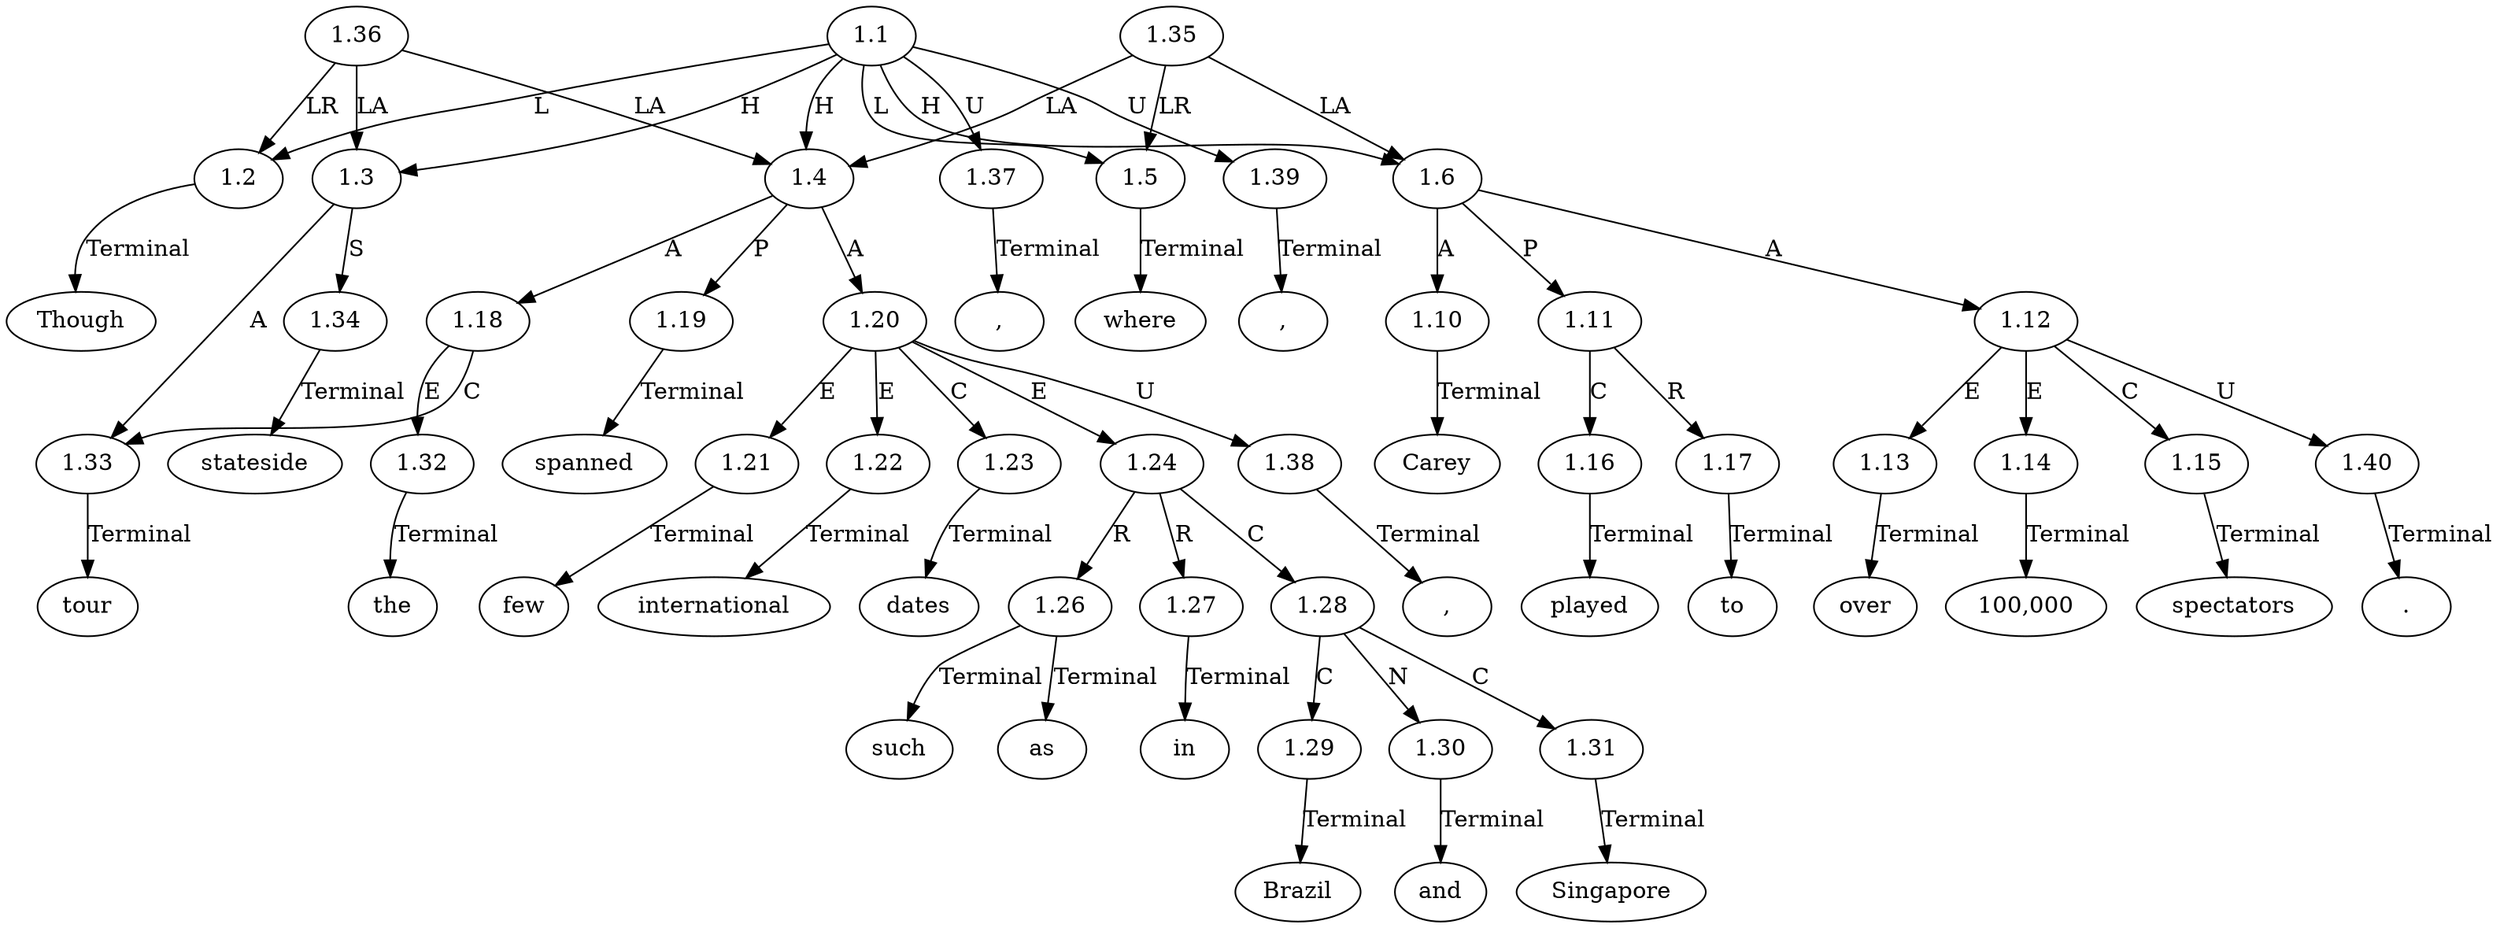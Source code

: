 // Graph
digraph {
	0.1 [label=Though ordering=out]
	0.10 [label="," ordering=out]
	0.11 [label=such ordering=out]
	0.12 [label=as ordering=out]
	0.13 [label=in ordering=out]
	0.14 [label=Brazil ordering=out]
	0.15 [label=and ordering=out]
	0.16 [label=Singapore ordering=out]
	0.17 [label="," ordering=out]
	0.18 [label=where ordering=out]
	0.19 [label=Carey ordering=out]
	0.2 [label=stateside ordering=out]
	0.20 [label=played ordering=out]
	0.21 [label=to ordering=out]
	0.22 [label=over ordering=out]
	0.23 [label="100,000" ordering=out]
	0.24 [label=spectators ordering=out]
	0.25 [label="." ordering=out]
	0.3 [label="," ordering=out]
	0.4 [label=the ordering=out]
	0.5 [label=tour ordering=out]
	0.6 [label=spanned ordering=out]
	0.7 [label=few ordering=out]
	0.8 [label=international ordering=out]
	0.9 [label=dates ordering=out]
	1.1 [label=1.1 ordering=out]
	1.2 [label=1.2 ordering=out]
	1.3 [label=1.3 ordering=out]
	1.4 [label=1.4 ordering=out]
	1.5 [label=1.5 ordering=out]
	1.6 [label=1.6 ordering=out]
	1.10 [label=1.10 ordering=out]
	1.11 [label=1.11 ordering=out]
	1.12 [label=1.12 ordering=out]
	1.13 [label=1.13 ordering=out]
	1.14 [label=1.14 ordering=out]
	1.15 [label=1.15 ordering=out]
	1.16 [label=1.16 ordering=out]
	1.17 [label=1.17 ordering=out]
	1.18 [label=1.18 ordering=out]
	1.19 [label=1.19 ordering=out]
	1.20 [label=1.20 ordering=out]
	1.21 [label=1.21 ordering=out]
	1.22 [label=1.22 ordering=out]
	1.23 [label=1.23 ordering=out]
	1.24 [label=1.24 ordering=out]
	1.26 [label=1.26 ordering=out]
	1.27 [label=1.27 ordering=out]
	1.28 [label=1.28 ordering=out]
	1.29 [label=1.29 ordering=out]
	1.30 [label=1.30 ordering=out]
	1.31 [label=1.31 ordering=out]
	1.32 [label=1.32 ordering=out]
	1.33 [label=1.33 ordering=out]
	1.34 [label=1.34 ordering=out]
	1.35 [label=1.35 ordering=out]
	1.36 [label=1.36 ordering=out]
	1.37 [label=1.37 ordering=out]
	1.38 [label=1.38 ordering=out]
	1.39 [label=1.39 ordering=out]
	1.40 [label=1.40 ordering=out]
	1.1 -> 1.2 [label=L ordering=out]
	1.1 -> 1.3 [label=H ordering=out]
	1.1 -> 1.4 [label=H ordering=out]
	1.1 -> 1.5 [label=L ordering=out]
	1.1 -> 1.6 [label=H ordering=out]
	1.1 -> 1.37 [label=U ordering=out]
	1.1 -> 1.39 [label=U ordering=out]
	1.2 -> 0.1 [label=Terminal ordering=out]
	1.3 -> 1.33 [label=A ordering=out]
	1.3 -> 1.34 [label=S ordering=out]
	1.4 -> 1.18 [label=A ordering=out]
	1.4 -> 1.19 [label=P ordering=out]
	1.4 -> 1.20 [label=A ordering=out]
	1.5 -> 0.18 [label=Terminal ordering=out]
	1.6 -> 1.10 [label=A ordering=out]
	1.6 -> 1.11 [label=P ordering=out]
	1.6 -> 1.12 [label=A ordering=out]
	1.10 -> 0.19 [label=Terminal ordering=out]
	1.11 -> 1.16 [label=C ordering=out]
	1.11 -> 1.17 [label=R ordering=out]
	1.12 -> 1.13 [label=E ordering=out]
	1.12 -> 1.14 [label=E ordering=out]
	1.12 -> 1.15 [label=C ordering=out]
	1.12 -> 1.40 [label=U ordering=out]
	1.13 -> 0.22 [label=Terminal ordering=out]
	1.14 -> 0.23 [label=Terminal ordering=out]
	1.15 -> 0.24 [label=Terminal ordering=out]
	1.16 -> 0.20 [label=Terminal ordering=out]
	1.17 -> 0.21 [label=Terminal ordering=out]
	1.18 -> 1.32 [label=E ordering=out]
	1.18 -> 1.33 [label=C ordering=out]
	1.19 -> 0.6 [label=Terminal ordering=out]
	1.20 -> 1.21 [label=E ordering=out]
	1.20 -> 1.22 [label=E ordering=out]
	1.20 -> 1.23 [label=C ordering=out]
	1.20 -> 1.24 [label=E ordering=out]
	1.20 -> 1.38 [label=U ordering=out]
	1.21 -> 0.7 [label=Terminal ordering=out]
	1.22 -> 0.8 [label=Terminal ordering=out]
	1.23 -> 0.9 [label=Terminal ordering=out]
	1.24 -> 1.26 [label=R ordering=out]
	1.24 -> 1.27 [label=R ordering=out]
	1.24 -> 1.28 [label=C ordering=out]
	1.26 -> 0.11 [label=Terminal ordering=out]
	1.26 -> 0.12 [label=Terminal ordering=out]
	1.27 -> 0.13 [label=Terminal ordering=out]
	1.28 -> 1.29 [label=C ordering=out]
	1.28 -> 1.30 [label=N ordering=out]
	1.28 -> 1.31 [label=C ordering=out]
	1.29 -> 0.14 [label=Terminal ordering=out]
	1.30 -> 0.15 [label=Terminal ordering=out]
	1.31 -> 0.16 [label=Terminal ordering=out]
	1.32 -> 0.4 [label=Terminal ordering=out]
	1.33 -> 0.5 [label=Terminal ordering=out]
	1.34 -> 0.2 [label=Terminal ordering=out]
	1.35 -> 1.4 [label=LA ordering=out]
	1.35 -> 1.5 [label=LR ordering=out]
	1.35 -> 1.6 [label=LA ordering=out]
	1.36 -> 1.2 [label=LR ordering=out]
	1.36 -> 1.3 [label=LA ordering=out]
	1.36 -> 1.4 [label=LA ordering=out]
	1.37 -> 0.3 [label=Terminal ordering=out]
	1.38 -> 0.10 [label=Terminal ordering=out]
	1.39 -> 0.17 [label=Terminal ordering=out]
	1.40 -> 0.25 [label=Terminal ordering=out]
}

